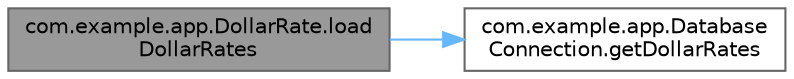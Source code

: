 digraph "com.example.app.DollarRate.loadDollarRates"
{
 // LATEX_PDF_SIZE
  bgcolor="transparent";
  edge [fontname=Helvetica,fontsize=10,labelfontname=Helvetica,labelfontsize=10];
  node [fontname=Helvetica,fontsize=10,shape=box,height=0.2,width=0.4];
  rankdir="LR";
  Node1 [id="Node000001",label="com.example.app.DollarRate.load\lDollarRates",height=0.2,width=0.4,color="gray40", fillcolor="grey60", style="filled", fontcolor="black",tooltip=" "];
  Node1 -> Node2 [id="edge4_Node000001_Node000002",color="steelblue1",style="solid",tooltip=" "];
  Node2 [id="Node000002",label="com.example.app.Database\lConnection.getDollarRates",height=0.2,width=0.4,color="grey40", fillcolor="white", style="filled",URL="$classcom_1_1example_1_1app_1_1_database_connection.html#aaef6108d7e9af1fa07961de22cae141f",tooltip=" "];
}
